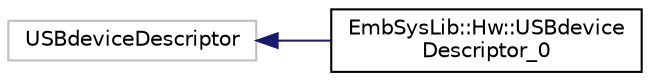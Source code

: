 digraph "Graphical Class Hierarchy"
{
 // LATEX_PDF_SIZE
  edge [fontname="Helvetica",fontsize="10",labelfontname="Helvetica",labelfontsize="10"];
  node [fontname="Helvetica",fontsize="10",shape=record];
  rankdir="LR";
  Node20 [label="USBdeviceDescriptor",height=0.2,width=0.4,color="grey75", fillcolor="white", style="filled",tooltip=" "];
  Node20 -> Node0 [dir="back",color="midnightblue",fontsize="10",style="solid",fontname="Helvetica"];
  Node0 [label="EmbSysLib::Hw::USBdevice\lDescriptor_0",height=0.2,width=0.4,color="black", fillcolor="white", style="filled",URL="$classEmbSysLib_1_1Hw_1_1USBdeviceDescriptor__0.html",tooltip=" "];
}
